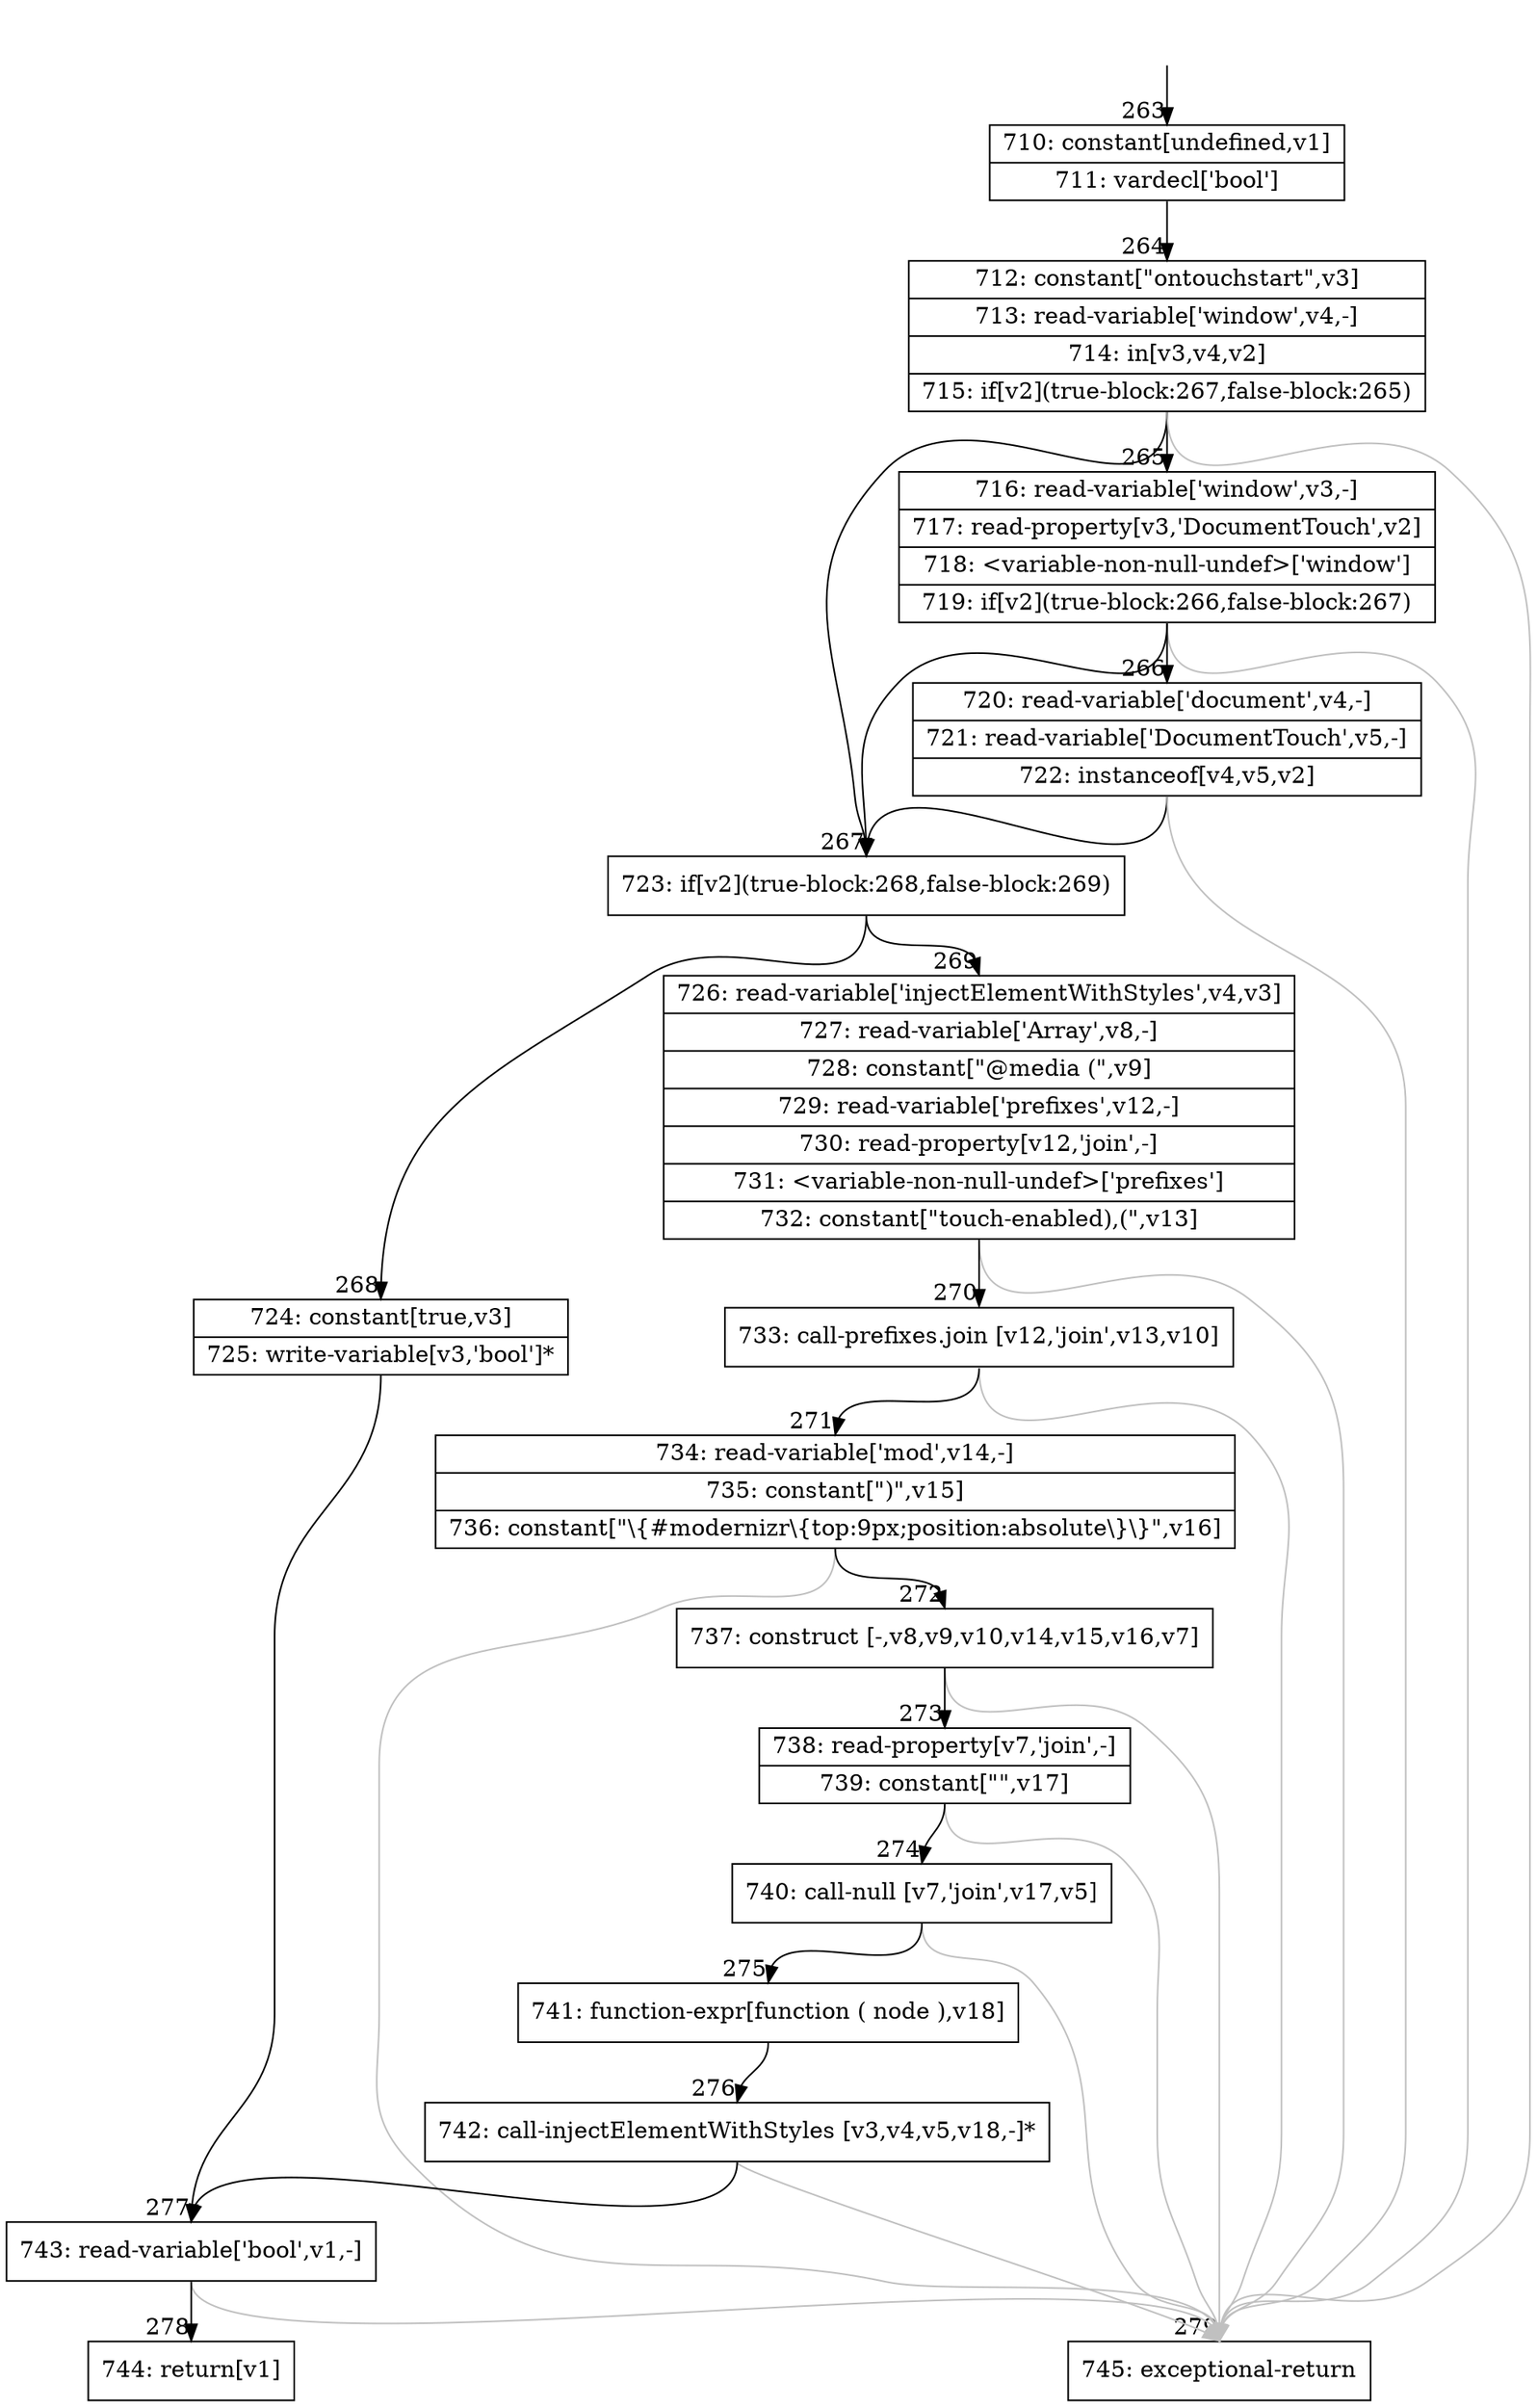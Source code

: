 digraph {
rankdir="TD"
BB_entry23[shape=none,label=""];
BB_entry23 -> BB263 [tailport=s, headport=n, headlabel="    263"]
BB263 [shape=record label="{710: constant[undefined,v1]|711: vardecl['bool']}" ] 
BB263 -> BB264 [tailport=s, headport=n, headlabel="      264"]
BB264 [shape=record label="{712: constant[\"ontouchstart\",v3]|713: read-variable['window',v4,-]|714: in[v3,v4,v2]|715: if[v2](true-block:267,false-block:265)}" ] 
BB264 -> BB267 [tailport=s, headport=n, headlabel="      267"]
BB264 -> BB265 [tailport=s, headport=n, headlabel="      265"]
BB264 -> BB279 [tailport=s, headport=n, color=gray, headlabel="      279"]
BB265 [shape=record label="{716: read-variable['window',v3,-]|717: read-property[v3,'DocumentTouch',v2]|718: \<variable-non-null-undef\>['window']|719: if[v2](true-block:266,false-block:267)}" ] 
BB265 -> BB267 [tailport=s, headport=n]
BB265 -> BB266 [tailport=s, headport=n, headlabel="      266"]
BB265 -> BB279 [tailport=s, headport=n, color=gray]
BB266 [shape=record label="{720: read-variable['document',v4,-]|721: read-variable['DocumentTouch',v5,-]|722: instanceof[v4,v5,v2]}" ] 
BB266 -> BB267 [tailport=s, headport=n]
BB266 -> BB279 [tailport=s, headport=n, color=gray]
BB267 [shape=record label="{723: if[v2](true-block:268,false-block:269)}" ] 
BB267 -> BB268 [tailport=s, headport=n, headlabel="      268"]
BB267 -> BB269 [tailport=s, headport=n, headlabel="      269"]
BB268 [shape=record label="{724: constant[true,v3]|725: write-variable[v3,'bool']*}" ] 
BB268 -> BB277 [tailport=s, headport=n, headlabel="      277"]
BB269 [shape=record label="{726: read-variable['injectElementWithStyles',v4,v3]|727: read-variable['Array',v8,-]|728: constant[\"@media (\",v9]|729: read-variable['prefixes',v12,-]|730: read-property[v12,'join',-]|731: \<variable-non-null-undef\>['prefixes']|732: constant[\"touch-enabled),(\",v13]}" ] 
BB269 -> BB270 [tailport=s, headport=n, headlabel="      270"]
BB269 -> BB279 [tailport=s, headport=n, color=gray]
BB270 [shape=record label="{733: call-prefixes.join [v12,'join',v13,v10]}" ] 
BB270 -> BB271 [tailport=s, headport=n, headlabel="      271"]
BB270 -> BB279 [tailport=s, headport=n, color=gray]
BB271 [shape=record label="{734: read-variable['mod',v14,-]|735: constant[\")\",v15]|736: constant[\"\\\{#modernizr\\\{top:9px;position:absolute\\\}\\\}\",v16]}" ] 
BB271 -> BB272 [tailport=s, headport=n, headlabel="      272"]
BB271 -> BB279 [tailport=s, headport=n, color=gray]
BB272 [shape=record label="{737: construct [-,v8,v9,v10,v14,v15,v16,v7]}" ] 
BB272 -> BB273 [tailport=s, headport=n, headlabel="      273"]
BB272 -> BB279 [tailport=s, headport=n, color=gray]
BB273 [shape=record label="{738: read-property[v7,'join',-]|739: constant[\"\",v17]}" ] 
BB273 -> BB274 [tailport=s, headport=n, headlabel="      274"]
BB273 -> BB279 [tailport=s, headport=n, color=gray]
BB274 [shape=record label="{740: call-null [v7,'join',v17,v5]}" ] 
BB274 -> BB275 [tailport=s, headport=n, headlabel="      275"]
BB274 -> BB279 [tailport=s, headport=n, color=gray]
BB275 [shape=record label="{741: function-expr[function ( node ),v18]}" ] 
BB275 -> BB276 [tailport=s, headport=n, headlabel="      276"]
BB276 [shape=record label="{742: call-injectElementWithStyles [v3,v4,v5,v18,-]*}" ] 
BB276 -> BB277 [tailport=s, headport=n]
BB276 -> BB279 [tailport=s, headport=n, color=gray]
BB277 [shape=record label="{743: read-variable['bool',v1,-]}" ] 
BB277 -> BB278 [tailport=s, headport=n, headlabel="      278"]
BB277 -> BB279 [tailport=s, headport=n, color=gray]
BB278 [shape=record label="{744: return[v1]}" ] 
BB279 [shape=record label="{745: exceptional-return}" ] 
//#$~ 287
}
